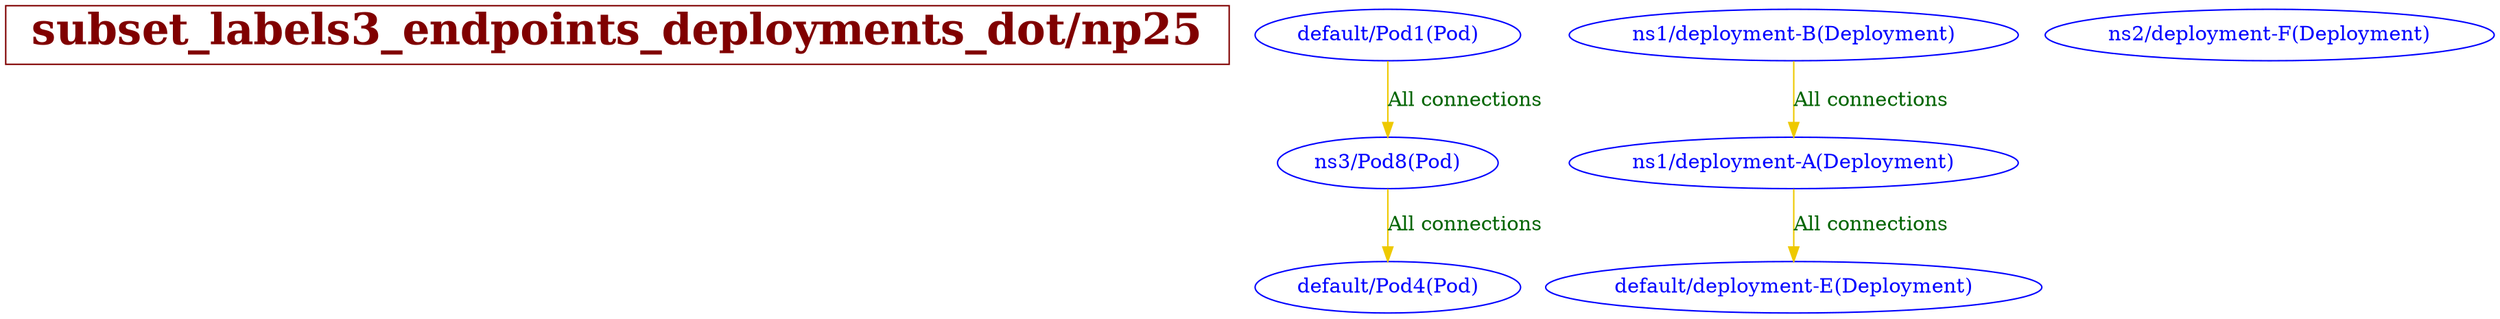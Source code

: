 // The Connectivity Graph of np25
digraph {
	HEADER [shape="box" label=< <B>subset_labels3_endpoints_deployments_dot/np25</B> > fontsize=30 color=webmaroon fontcolor=webmaroon];
	"default/Pod1(Pod)" [label="default/Pod1(Pod)" color="blue" fontcolor="blue"]
	"default/Pod4(Pod)" [label="default/Pod4(Pod)" color="blue" fontcolor="blue"]
	"default/deployment-E(Deployment)" [label="default/deployment-E(Deployment)" color="blue" fontcolor="blue"]
	"ns1/deployment-A(Deployment)" [label="ns1/deployment-A(Deployment)" color="blue" fontcolor="blue"]
	"ns1/deployment-B(Deployment)" [label="ns1/deployment-B(Deployment)" color="blue" fontcolor="blue"]
	"ns2/deployment-F(Deployment)" [label="ns2/deployment-F(Deployment)" color="blue" fontcolor="blue"]
	"ns3/Pod8(Pod)" [label="ns3/Pod8(Pod)" color="blue" fontcolor="blue"]
	"default/Pod1(Pod)" -> "ns3/Pod8(Pod)" [label="All connections" color="gold2" fontcolor="darkgreen"]
	"ns1/deployment-A(Deployment)" -> "default/deployment-E(Deployment)" [label="All connections" color="gold2" fontcolor="darkgreen"]
	"ns1/deployment-B(Deployment)" -> "ns1/deployment-A(Deployment)" [label="All connections" color="gold2" fontcolor="darkgreen"]
	"ns3/Pod8(Pod)" -> "default/Pod4(Pod)" [label="All connections" color="gold2" fontcolor="darkgreen"]
}


